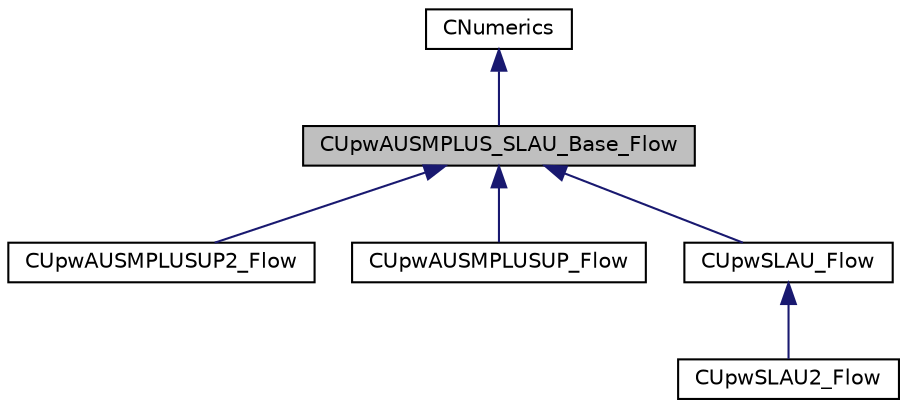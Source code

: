 digraph "CUpwAUSMPLUS_SLAU_Base_Flow"
{
 // LATEX_PDF_SIZE
  edge [fontname="Helvetica",fontsize="10",labelfontname="Helvetica",labelfontsize="10"];
  node [fontname="Helvetica",fontsize="10",shape=record];
  Node1 [label="CUpwAUSMPLUS_SLAU_Base_Flow",height=0.2,width=0.4,color="black", fillcolor="grey75", style="filled", fontcolor="black",tooltip="Base class for AUSM+up(2) and SLAU(2) convective schemes."];
  Node2 -> Node1 [dir="back",color="midnightblue",fontsize="10",style="solid",fontname="Helvetica"];
  Node2 [label="CNumerics",height=0.2,width=0.4,color="black", fillcolor="white", style="filled",URL="$classCNumerics.html",tooltip="Class for defining the numerical methods."];
  Node1 -> Node3 [dir="back",color="midnightblue",fontsize="10",style="solid",fontname="Helvetica"];
  Node3 [label="CUpwAUSMPLUSUP2_Flow",height=0.2,width=0.4,color="black", fillcolor="white", style="filled",URL="$classCUpwAUSMPLUSUP2__Flow.html",tooltip="Class for solving an approximate Riemann AUSM+ -up."];
  Node1 -> Node4 [dir="back",color="midnightblue",fontsize="10",style="solid",fontname="Helvetica"];
  Node4 [label="CUpwAUSMPLUSUP_Flow",height=0.2,width=0.4,color="black", fillcolor="white", style="filled",URL="$classCUpwAUSMPLUSUP__Flow.html",tooltip="Class for solving an approximate Riemann AUSM+ -up."];
  Node1 -> Node5 [dir="back",color="midnightblue",fontsize="10",style="solid",fontname="Helvetica"];
  Node5 [label="CUpwSLAU_Flow",height=0.2,width=0.4,color="black", fillcolor="white", style="filled",URL="$classCUpwSLAU__Flow.html",tooltip="Class for solving the Low-Dissipation AUSM."];
  Node5 -> Node6 [dir="back",color="midnightblue",fontsize="10",style="solid",fontname="Helvetica"];
  Node6 [label="CUpwSLAU2_Flow",height=0.2,width=0.4,color="black", fillcolor="white", style="filled",URL="$classCUpwSLAU2__Flow.html",tooltip="Class for solving the Simple Low-Dissipation AUSM 2."];
}
